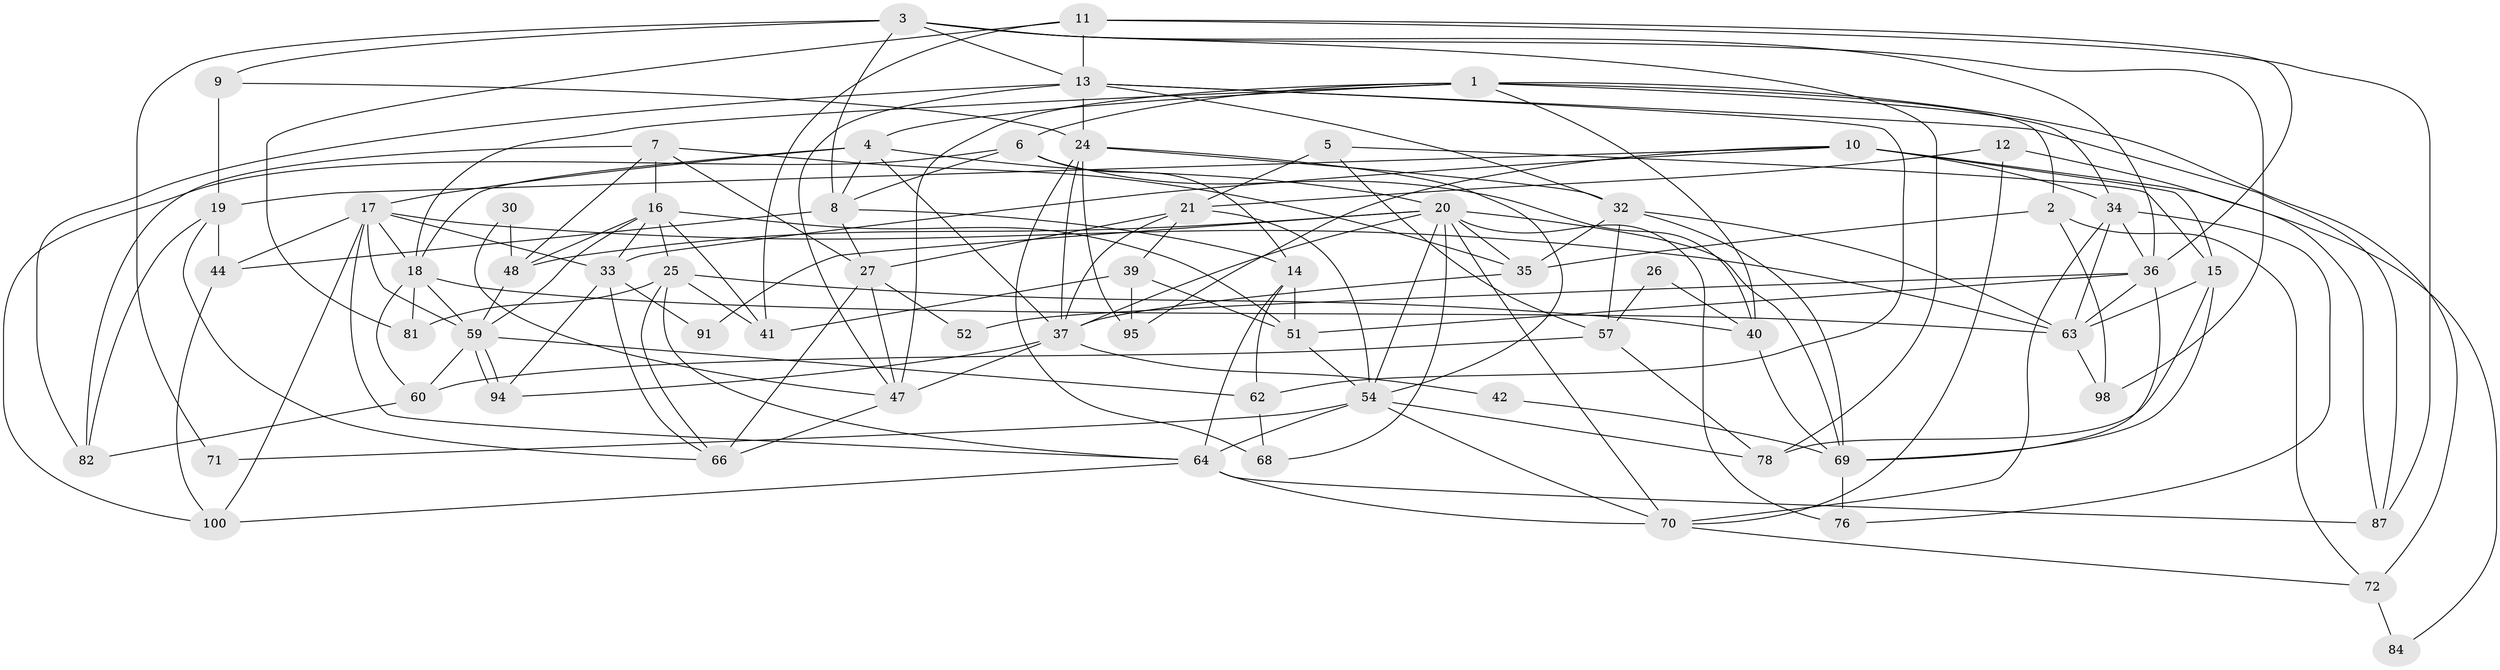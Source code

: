 // original degree distribution, {5: 0.24, 2: 0.13, 3: 0.23, 4: 0.3, 6: 0.06, 7: 0.03, 8: 0.01}
// Generated by graph-tools (version 1.1) at 2025/11/02/21/25 10:11:14]
// undirected, 65 vertices, 163 edges
graph export_dot {
graph [start="1"]
  node [color=gray90,style=filled];
  1 [super="+43"];
  2 [super="+29"];
  3 [super="+96"];
  4 [super="+31"];
  5;
  6 [super="+45"];
  7 [super="+92"];
  8 [super="+49"];
  9;
  10 [super="+50"];
  11;
  12 [super="+28"];
  13 [super="+73"];
  14;
  15 [super="+65"];
  16 [super="+22"];
  17 [super="+75"];
  18 [super="+23"];
  19;
  20 [super="+58"];
  21 [super="+89"];
  24 [super="+93"];
  25 [super="+88"];
  26;
  27 [super="+56"];
  30;
  32 [super="+85"];
  33 [super="+46"];
  34 [super="+74"];
  35;
  36 [super="+99"];
  37 [super="+38"];
  39;
  40;
  41;
  42;
  44 [super="+67"];
  47 [super="+53"];
  48 [super="+80"];
  51;
  52;
  54 [super="+55"];
  57 [super="+77"];
  59 [super="+61"];
  60;
  62 [super="+90"];
  63;
  64 [super="+86"];
  66;
  68;
  69 [super="+79"];
  70 [super="+97"];
  71;
  72;
  76;
  78;
  81;
  82 [super="+83"];
  84;
  87;
  91;
  94;
  95;
  98;
  100;
  1 -- 47;
  1 -- 6;
  1 -- 34;
  1 -- 4;
  1 -- 2;
  1 -- 40;
  1 -- 72;
  1 -- 18;
  2 -- 72;
  2 -- 35;
  2 -- 98;
  3 -- 8 [weight=2];
  3 -- 78;
  3 -- 98;
  3 -- 36;
  3 -- 71;
  3 -- 9;
  3 -- 13;
  4 -- 8;
  4 -- 37;
  4 -- 17;
  4 -- 20;
  4 -- 18;
  5 -- 21;
  5 -- 57;
  5 -- 15;
  6 -- 14;
  6 -- 40;
  6 -- 100;
  6 -- 8;
  7 -- 27;
  7 -- 35;
  7 -- 16;
  7 -- 82;
  7 -- 48;
  8 -- 27;
  8 -- 44;
  8 -- 14;
  9 -- 24;
  9 -- 19;
  10 -- 95;
  10 -- 84;
  10 -- 19;
  10 -- 15;
  10 -- 33;
  10 -- 34;
  11 -- 13;
  11 -- 87;
  11 -- 41;
  11 -- 81;
  11 -- 36;
  12 -- 21;
  12 -- 87;
  12 -- 70;
  13 -- 24;
  13 -- 32;
  13 -- 62;
  13 -- 82;
  13 -- 87;
  13 -- 47;
  14 -- 51;
  14 -- 62;
  14 -- 64;
  15 -- 78;
  15 -- 69;
  15 -- 63;
  16 -- 41;
  16 -- 33;
  16 -- 48;
  16 -- 51;
  16 -- 59;
  16 -- 25;
  17 -- 64;
  17 -- 33;
  17 -- 100;
  17 -- 44;
  17 -- 63;
  17 -- 59;
  17 -- 18;
  18 -- 81;
  18 -- 63;
  18 -- 59;
  18 -- 60;
  19 -- 44;
  19 -- 66;
  19 -- 82;
  20 -- 70;
  20 -- 76;
  20 -- 91;
  20 -- 35;
  20 -- 37;
  20 -- 54;
  20 -- 68;
  20 -- 69;
  20 -- 48;
  21 -- 37;
  21 -- 39;
  21 -- 54;
  21 -- 27;
  24 -- 68;
  24 -- 95;
  24 -- 37;
  24 -- 32;
  24 -- 54;
  25 -- 41;
  25 -- 66;
  25 -- 81;
  25 -- 40;
  25 -- 64;
  26 -- 57;
  26 -- 40;
  27 -- 66 [weight=2];
  27 -- 52;
  27 -- 47;
  30 -- 47;
  30 -- 48;
  32 -- 35;
  32 -- 69;
  32 -- 63;
  32 -- 57;
  33 -- 94;
  33 -- 91;
  33 -- 66;
  34 -- 36;
  34 -- 70;
  34 -- 76;
  34 -- 63;
  35 -- 37;
  36 -- 51;
  36 -- 52;
  36 -- 63;
  36 -- 69;
  37 -- 47;
  37 -- 42;
  37 -- 94;
  39 -- 51;
  39 -- 41;
  39 -- 95;
  40 -- 69;
  42 -- 69;
  44 -- 100;
  47 -- 66;
  48 -- 59;
  51 -- 54;
  54 -- 78;
  54 -- 71;
  54 -- 64;
  54 -- 70;
  57 -- 60;
  57 -- 78;
  59 -- 94;
  59 -- 94;
  59 -- 60;
  59 -- 62;
  60 -- 82;
  62 -- 68;
  63 -- 98;
  64 -- 87;
  64 -- 100;
  64 -- 70;
  69 -- 76;
  70 -- 72;
  72 -- 84;
}
